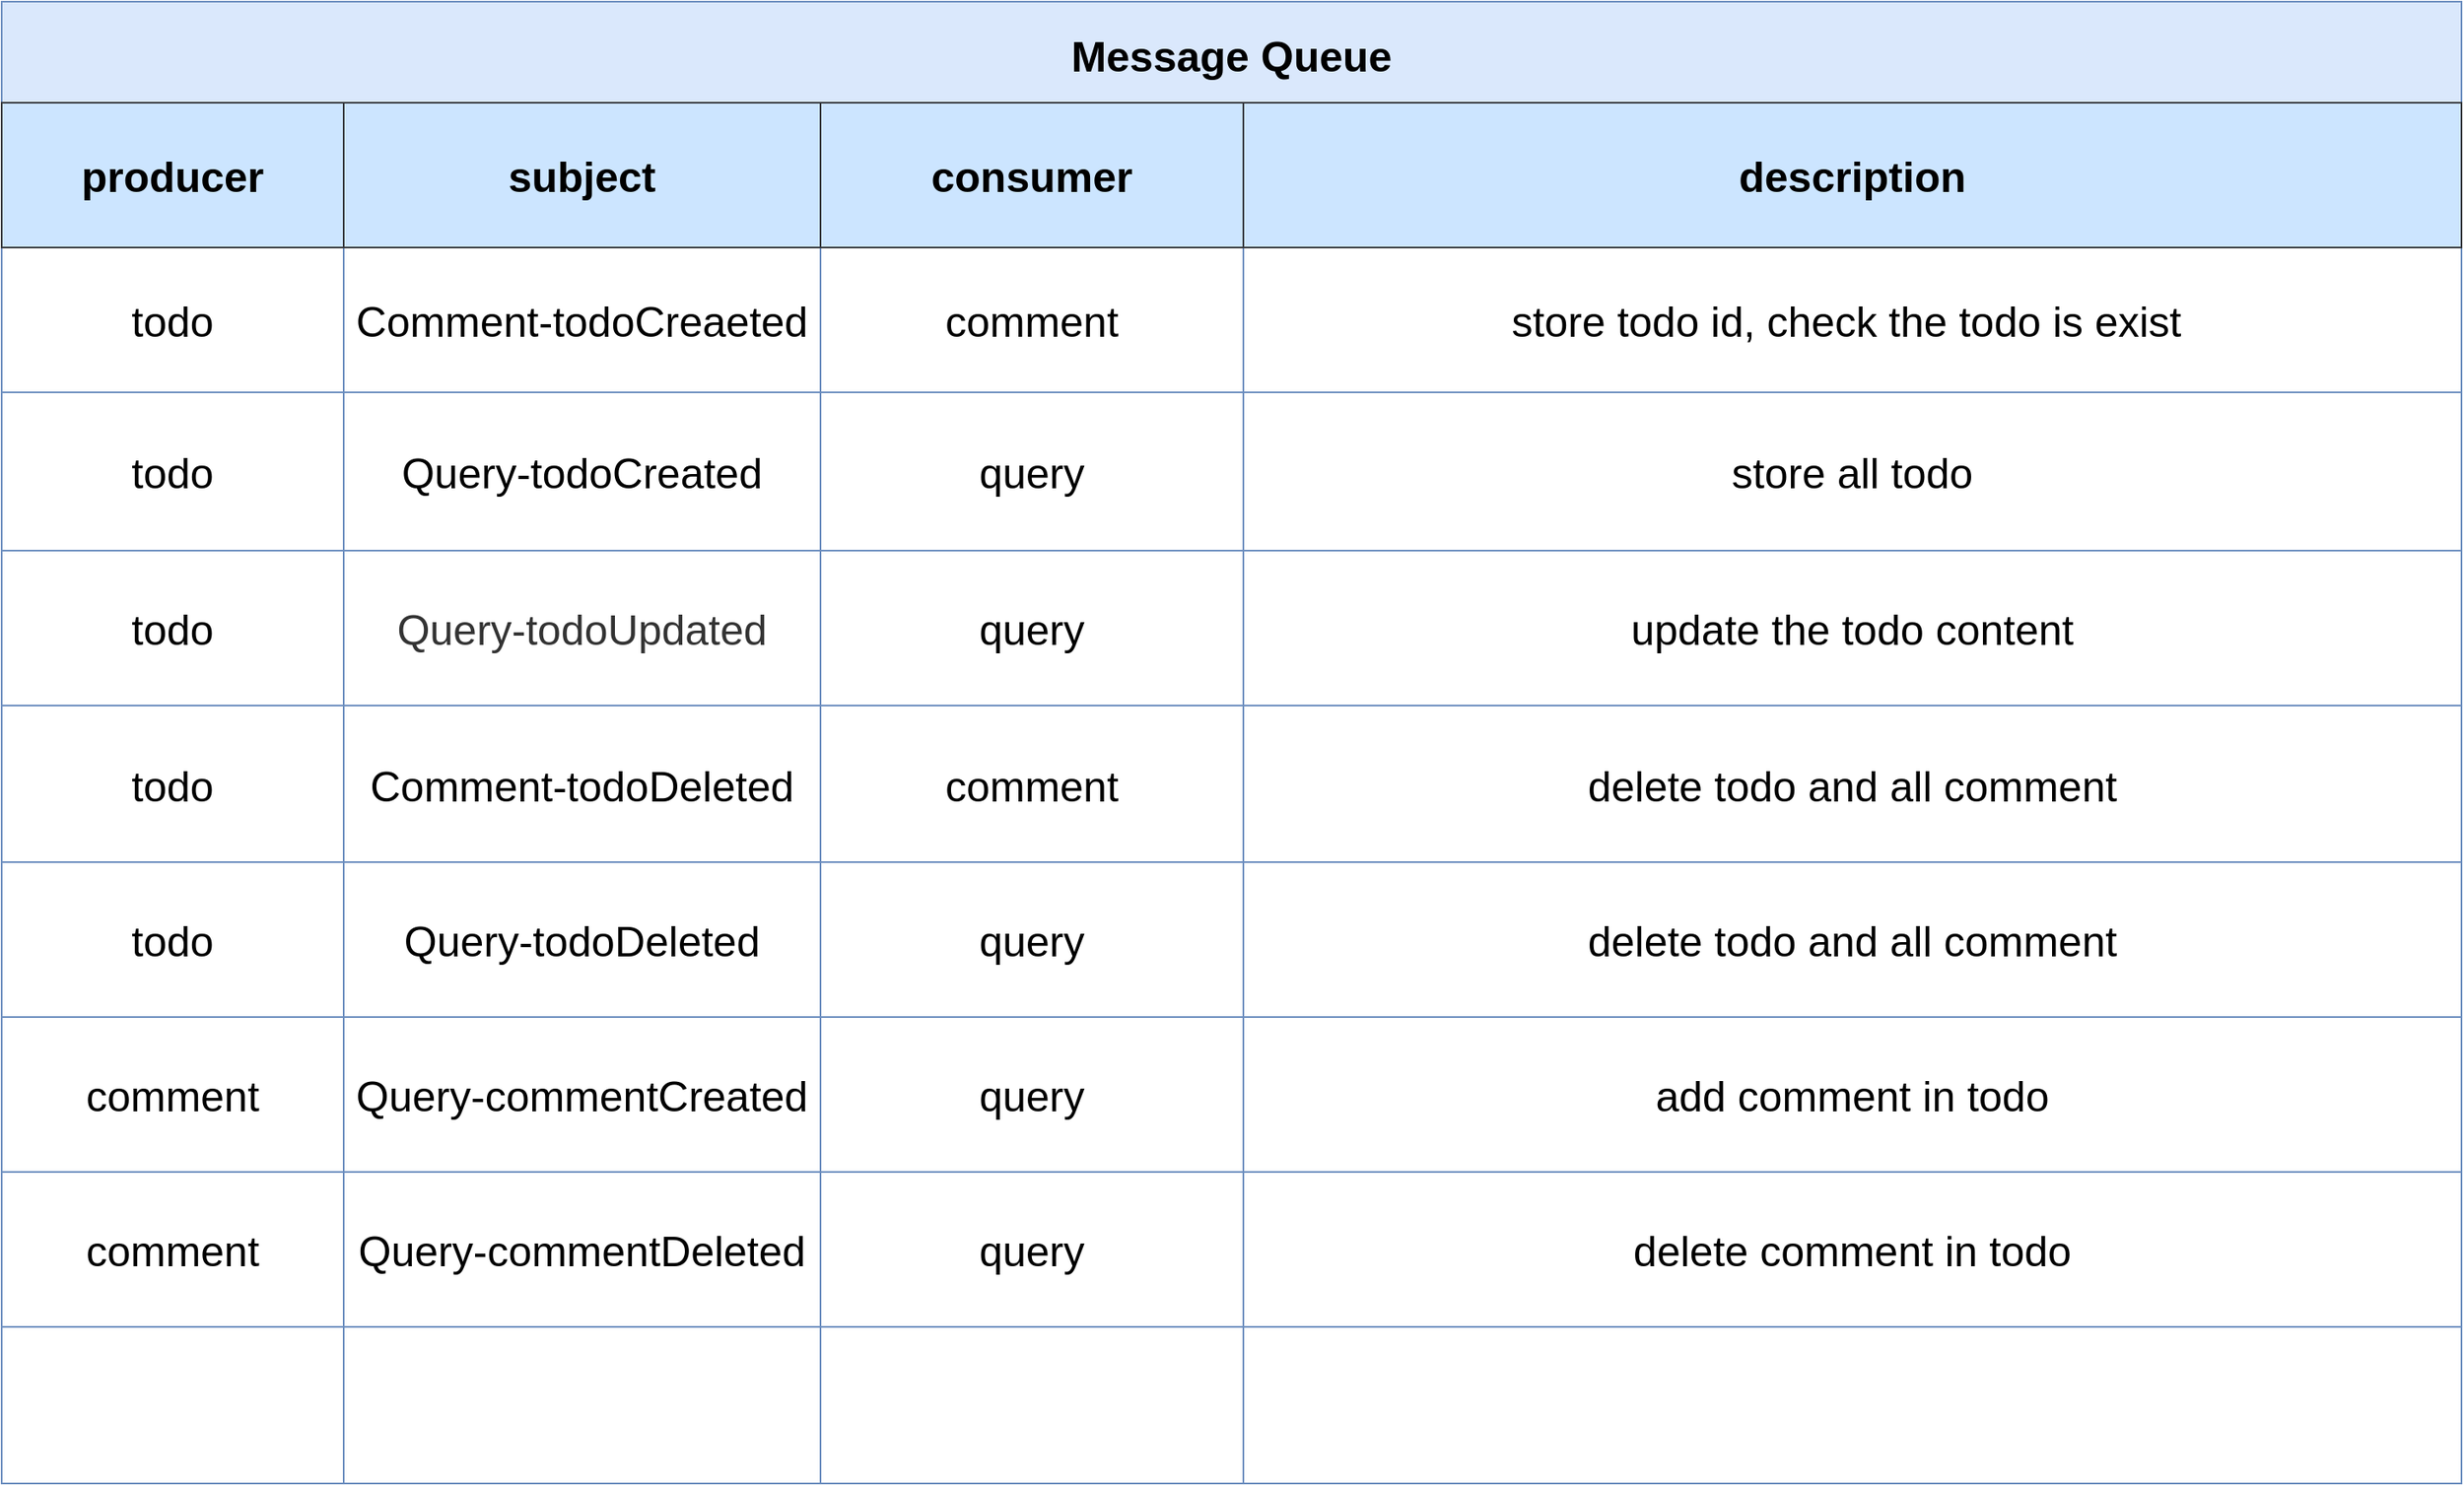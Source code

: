 <mxfile>
    <diagram id="_jyA74UNMsJ7Md-XdbSS" name="第3頁">
        <mxGraphModel dx="1493" dy="1123" grid="1" gridSize="10" guides="1" tooltips="1" connect="1" arrows="1" fold="1" page="1" pageScale="1" pageWidth="827" pageHeight="1169" background="#ffffff" math="0" shadow="0">
            <root>
                <mxCell id="CLgSFcVppMuLd8jpVAgE-0"/>
                <mxCell id="CLgSFcVppMuLd8jpVAgE-1" parent="CLgSFcVppMuLd8jpVAgE-0"/>
                <mxCell id="ASx-Sw1Rj-6cgDWwaIsj-12" value="Message Queue" style="shape=table;startSize=60;container=1;collapsible=0;childLayout=tableLayout;fontStyle=1;align=center;pointerEvents=1;fontSize=25;fillColor=#dae8fc;strokeColor=#6c8ebf;gradientColor=none;swimlaneFillColor=default;" parent="CLgSFcVppMuLd8jpVAgE-1" vertex="1">
                    <mxGeometry x="90" y="110" width="1460" height="880" as="geometry"/>
                </mxCell>
                <mxCell id="ASx-Sw1Rj-6cgDWwaIsj-299" style="shape=partialRectangle;html=1;whiteSpace=wrap;collapsible=0;dropTarget=0;pointerEvents=0;fillColor=none;top=0;left=0;bottom=0;right=0;points=[[0,0.5],[1,0.5]];portConstraint=eastwest;fontSize=25;" parent="ASx-Sw1Rj-6cgDWwaIsj-12" vertex="1">
                    <mxGeometry y="60" width="1460" height="86" as="geometry"/>
                </mxCell>
                <mxCell id="ASx-Sw1Rj-6cgDWwaIsj-300" value="producer" style="shape=partialRectangle;html=1;whiteSpace=wrap;connectable=0;fillColor=#cce5ff;top=1;left=1;bottom=1;right=1;overflow=hidden;pointerEvents=1;fontSize=25;strokeColor=#36393d;noLabel=0;fontStyle=1" parent="ASx-Sw1Rj-6cgDWwaIsj-299" vertex="1">
                    <mxGeometry width="203" height="86" as="geometry">
                        <mxRectangle width="203" height="86" as="alternateBounds"/>
                    </mxGeometry>
                </mxCell>
                <mxCell id="ASx-Sw1Rj-6cgDWwaIsj-301" value="subject" style="shape=partialRectangle;html=1;whiteSpace=wrap;connectable=0;fillColor=#cce5ff;top=1;left=1;bottom=1;right=1;overflow=hidden;pointerEvents=1;fontSize=25;strokeColor=#36393d;noLabel=0;fontStyle=1" parent="ASx-Sw1Rj-6cgDWwaIsj-299" vertex="1">
                    <mxGeometry x="203" width="283" height="86" as="geometry">
                        <mxRectangle width="283" height="86" as="alternateBounds"/>
                    </mxGeometry>
                </mxCell>
                <mxCell id="ASx-Sw1Rj-6cgDWwaIsj-302" value="consumer" style="shape=partialRectangle;html=1;whiteSpace=wrap;connectable=0;fillColor=#cce5ff;top=1;left=1;bottom=1;right=1;overflow=hidden;pointerEvents=1;fontSize=25;strokeColor=#36393d;noLabel=0;fontStyle=1" parent="ASx-Sw1Rj-6cgDWwaIsj-299" vertex="1">
                    <mxGeometry x="486" width="251" height="86" as="geometry">
                        <mxRectangle width="251" height="86" as="alternateBounds"/>
                    </mxGeometry>
                </mxCell>
                <mxCell id="ASx-Sw1Rj-6cgDWwaIsj-303" value="description" style="shape=partialRectangle;html=1;whiteSpace=wrap;connectable=0;fillColor=#cce5ff;top=1;left=1;bottom=1;right=1;overflow=hidden;pointerEvents=1;fontSize=25;strokeColor=#36393d;noLabel=0;fontStyle=1" parent="ASx-Sw1Rj-6cgDWwaIsj-299" vertex="1">
                    <mxGeometry x="737" width="723" height="86" as="geometry">
                        <mxRectangle width="723" height="86" as="alternateBounds"/>
                    </mxGeometry>
                </mxCell>
                <mxCell id="ASx-Sw1Rj-6cgDWwaIsj-13" value="" style="shape=partialRectangle;html=1;whiteSpace=wrap;collapsible=0;dropTarget=0;pointerEvents=0;fillColor=none;top=0;left=0;bottom=0;right=0;points=[[0,0.5],[1,0.5]];portConstraint=eastwest;fontSize=25;" parent="ASx-Sw1Rj-6cgDWwaIsj-12" vertex="1">
                    <mxGeometry y="146" width="1460" height="86" as="geometry"/>
                </mxCell>
                <mxCell id="ASx-Sw1Rj-6cgDWwaIsj-14" value="todo" style="shape=partialRectangle;html=1;whiteSpace=wrap;connectable=0;fillColor=none;top=0;left=0;bottom=0;right=0;overflow=hidden;pointerEvents=1;fontSize=25;" parent="ASx-Sw1Rj-6cgDWwaIsj-13" vertex="1">
                    <mxGeometry width="203" height="86" as="geometry">
                        <mxRectangle width="203" height="86" as="alternateBounds"/>
                    </mxGeometry>
                </mxCell>
                <mxCell id="ASx-Sw1Rj-6cgDWwaIsj-15" value="Comment-todoCreaeted" style="shape=partialRectangle;html=1;whiteSpace=wrap;connectable=0;fillColor=none;top=0;left=0;bottom=0;right=0;overflow=hidden;pointerEvents=1;fontSize=25;" parent="ASx-Sw1Rj-6cgDWwaIsj-13" vertex="1">
                    <mxGeometry x="203" width="283" height="86" as="geometry">
                        <mxRectangle width="283" height="86" as="alternateBounds"/>
                    </mxGeometry>
                </mxCell>
                <mxCell id="ASx-Sw1Rj-6cgDWwaIsj-16" value="comment" style="shape=partialRectangle;html=1;whiteSpace=wrap;connectable=0;fillColor=none;top=0;left=0;bottom=0;right=0;overflow=hidden;pointerEvents=1;fontSize=25;" parent="ASx-Sw1Rj-6cgDWwaIsj-13" vertex="1">
                    <mxGeometry x="486" width="251" height="86" as="geometry">
                        <mxRectangle width="251" height="86" as="alternateBounds"/>
                    </mxGeometry>
                </mxCell>
                <mxCell id="ASx-Sw1Rj-6cgDWwaIsj-232" value="store todo id, check the todo is exist&amp;nbsp;" style="shape=partialRectangle;html=1;whiteSpace=wrap;connectable=0;fillColor=none;top=0;left=0;bottom=0;right=0;overflow=hidden;pointerEvents=1;fontSize=25;" parent="ASx-Sw1Rj-6cgDWwaIsj-13" vertex="1">
                    <mxGeometry x="737" width="723" height="86" as="geometry">
                        <mxRectangle width="723" height="86" as="alternateBounds"/>
                    </mxGeometry>
                </mxCell>
                <mxCell id="ASx-Sw1Rj-6cgDWwaIsj-17" value="" style="shape=partialRectangle;html=1;whiteSpace=wrap;collapsible=0;dropTarget=0;pointerEvents=0;fillColor=none;top=0;left=0;bottom=0;right=0;points=[[0,0.5],[1,0.5]];portConstraint=eastwest;fontSize=25;" parent="ASx-Sw1Rj-6cgDWwaIsj-12" vertex="1">
                    <mxGeometry y="232" width="1460" height="94" as="geometry"/>
                </mxCell>
                <mxCell id="ASx-Sw1Rj-6cgDWwaIsj-18" value="&lt;span&gt;todo&lt;/span&gt;" style="shape=partialRectangle;html=1;whiteSpace=wrap;connectable=0;fillColor=none;top=0;left=0;bottom=0;right=0;overflow=hidden;pointerEvents=1;fontSize=25;" parent="ASx-Sw1Rj-6cgDWwaIsj-17" vertex="1">
                    <mxGeometry width="203" height="94" as="geometry">
                        <mxRectangle width="203" height="94" as="alternateBounds"/>
                    </mxGeometry>
                </mxCell>
                <mxCell id="ASx-Sw1Rj-6cgDWwaIsj-19" value="&lt;span&gt;Query-todoCreated&lt;/span&gt;" style="shape=partialRectangle;html=1;whiteSpace=wrap;connectable=0;fillColor=none;top=0;left=0;bottom=0;right=0;overflow=hidden;pointerEvents=1;fontSize=25;" parent="ASx-Sw1Rj-6cgDWwaIsj-17" vertex="1">
                    <mxGeometry x="203" width="283" height="94" as="geometry">
                        <mxRectangle width="283" height="94" as="alternateBounds"/>
                    </mxGeometry>
                </mxCell>
                <mxCell id="ASx-Sw1Rj-6cgDWwaIsj-20" value="query" style="shape=partialRectangle;html=1;whiteSpace=wrap;connectable=0;fillColor=none;top=0;left=0;bottom=0;right=0;overflow=hidden;pointerEvents=1;fontSize=25;" parent="ASx-Sw1Rj-6cgDWwaIsj-17" vertex="1">
                    <mxGeometry x="486" width="251" height="94" as="geometry">
                        <mxRectangle width="251" height="94" as="alternateBounds"/>
                    </mxGeometry>
                </mxCell>
                <mxCell id="ASx-Sw1Rj-6cgDWwaIsj-233" value="store all todo" style="shape=partialRectangle;html=1;whiteSpace=wrap;connectable=0;fillColor=none;top=0;left=0;bottom=0;right=0;overflow=hidden;pointerEvents=1;fontSize=25;" parent="ASx-Sw1Rj-6cgDWwaIsj-17" vertex="1">
                    <mxGeometry x="737" width="723" height="94" as="geometry">
                        <mxRectangle width="723" height="94" as="alternateBounds"/>
                    </mxGeometry>
                </mxCell>
                <mxCell id="ASx-Sw1Rj-6cgDWwaIsj-21" value="" style="shape=partialRectangle;html=1;whiteSpace=wrap;collapsible=0;dropTarget=0;pointerEvents=0;fillColor=none;top=0;left=0;bottom=0;right=0;points=[[0,0.5],[1,0.5]];portConstraint=eastwest;fontSize=25;" parent="ASx-Sw1Rj-6cgDWwaIsj-12" vertex="1">
                    <mxGeometry y="326" width="1460" height="92" as="geometry"/>
                </mxCell>
                <mxCell id="ASx-Sw1Rj-6cgDWwaIsj-22" value="&lt;span&gt;todo&lt;/span&gt;" style="shape=partialRectangle;html=1;whiteSpace=wrap;connectable=0;fillColor=none;top=0;left=0;bottom=0;right=0;overflow=hidden;pointerEvents=1;fontSize=25;" parent="ASx-Sw1Rj-6cgDWwaIsj-21" vertex="1">
                    <mxGeometry width="203" height="92" as="geometry">
                        <mxRectangle width="203" height="92" as="alternateBounds"/>
                    </mxGeometry>
                </mxCell>
                <mxCell id="ASx-Sw1Rj-6cgDWwaIsj-23" value="&lt;span style=&quot;color: rgb(51 , 51 , 51)&quot;&gt;&lt;font style=&quot;font-size: 25px&quot;&gt;Query-todoUpdated&lt;/font&gt;&lt;/span&gt;" style="shape=partialRectangle;html=1;whiteSpace=wrap;connectable=0;fillColor=none;top=0;left=0;bottom=0;right=0;overflow=hidden;pointerEvents=1;fontSize=25;" parent="ASx-Sw1Rj-6cgDWwaIsj-21" vertex="1">
                    <mxGeometry x="203" width="283" height="92" as="geometry">
                        <mxRectangle width="283" height="92" as="alternateBounds"/>
                    </mxGeometry>
                </mxCell>
                <mxCell id="ASx-Sw1Rj-6cgDWwaIsj-24" value="query" style="shape=partialRectangle;html=1;whiteSpace=wrap;connectable=0;fillColor=none;top=0;left=0;bottom=0;right=0;overflow=hidden;pointerEvents=1;fontSize=25;" parent="ASx-Sw1Rj-6cgDWwaIsj-21" vertex="1">
                    <mxGeometry x="486" width="251" height="92" as="geometry">
                        <mxRectangle width="251" height="92" as="alternateBounds"/>
                    </mxGeometry>
                </mxCell>
                <mxCell id="ASx-Sw1Rj-6cgDWwaIsj-234" value="update the todo content" style="shape=partialRectangle;html=1;whiteSpace=wrap;connectable=0;fillColor=none;top=0;left=0;bottom=0;right=0;overflow=hidden;pointerEvents=1;fontSize=25;" parent="ASx-Sw1Rj-6cgDWwaIsj-21" vertex="1">
                    <mxGeometry x="737" width="723" height="92" as="geometry">
                        <mxRectangle width="723" height="92" as="alternateBounds"/>
                    </mxGeometry>
                </mxCell>
                <mxCell id="9jHN7eZmZL9FeWSoARdx-21" style="shape=partialRectangle;html=1;whiteSpace=wrap;collapsible=0;dropTarget=0;pointerEvents=0;fillColor=none;top=0;left=0;bottom=0;right=0;points=[[0,0.5],[1,0.5]];portConstraint=eastwest;fontSize=25;" parent="ASx-Sw1Rj-6cgDWwaIsj-12" vertex="1">
                    <mxGeometry y="418" width="1460" height="93" as="geometry"/>
                </mxCell>
                <mxCell id="9jHN7eZmZL9FeWSoARdx-22" value="&lt;span&gt;todo&lt;/span&gt;" style="shape=partialRectangle;html=1;whiteSpace=wrap;connectable=0;fillColor=none;top=0;left=0;bottom=0;right=0;overflow=hidden;pointerEvents=1;fontSize=25;" parent="9jHN7eZmZL9FeWSoARdx-21" vertex="1">
                    <mxGeometry width="203" height="93" as="geometry">
                        <mxRectangle width="203" height="93" as="alternateBounds"/>
                    </mxGeometry>
                </mxCell>
                <mxCell id="9jHN7eZmZL9FeWSoARdx-23" value="Comment-todoDeleted" style="shape=partialRectangle;html=1;whiteSpace=wrap;connectable=0;fillColor=none;top=0;left=0;bottom=0;right=0;overflow=hidden;pointerEvents=1;fontSize=25;" parent="9jHN7eZmZL9FeWSoARdx-21" vertex="1">
                    <mxGeometry x="203" width="283" height="93" as="geometry">
                        <mxRectangle width="283" height="93" as="alternateBounds"/>
                    </mxGeometry>
                </mxCell>
                <mxCell id="9jHN7eZmZL9FeWSoARdx-24" value="comment" style="shape=partialRectangle;html=1;whiteSpace=wrap;connectable=0;fillColor=none;top=0;left=0;bottom=0;right=0;overflow=hidden;pointerEvents=1;fontSize=25;" parent="9jHN7eZmZL9FeWSoARdx-21" vertex="1">
                    <mxGeometry x="486" width="251" height="93" as="geometry">
                        <mxRectangle width="251" height="93" as="alternateBounds"/>
                    </mxGeometry>
                </mxCell>
                <mxCell id="9jHN7eZmZL9FeWSoARdx-25" value="delete todo and all comment" style="shape=partialRectangle;html=1;whiteSpace=wrap;connectable=0;fillColor=none;top=0;left=0;bottom=0;right=0;overflow=hidden;pointerEvents=1;fontSize=25;" parent="9jHN7eZmZL9FeWSoARdx-21" vertex="1">
                    <mxGeometry x="737" width="723" height="93" as="geometry">
                        <mxRectangle width="723" height="93" as="alternateBounds"/>
                    </mxGeometry>
                </mxCell>
                <mxCell id="9jHN7eZmZL9FeWSoARdx-26" style="shape=partialRectangle;html=1;whiteSpace=wrap;collapsible=0;dropTarget=0;pointerEvents=0;fillColor=none;top=0;left=0;bottom=0;right=0;points=[[0,0.5],[1,0.5]];portConstraint=eastwest;fontSize=25;" parent="ASx-Sw1Rj-6cgDWwaIsj-12" vertex="1">
                    <mxGeometry y="511" width="1460" height="92" as="geometry"/>
                </mxCell>
                <mxCell id="9jHN7eZmZL9FeWSoARdx-27" value="&lt;span&gt;todo&lt;/span&gt;" style="shape=partialRectangle;html=1;whiteSpace=wrap;connectable=0;fillColor=none;top=0;left=0;bottom=0;right=0;overflow=hidden;pointerEvents=1;fontSize=25;" parent="9jHN7eZmZL9FeWSoARdx-26" vertex="1">
                    <mxGeometry width="203" height="92" as="geometry">
                        <mxRectangle width="203" height="92" as="alternateBounds"/>
                    </mxGeometry>
                </mxCell>
                <mxCell id="9jHN7eZmZL9FeWSoARdx-28" value="&lt;span&gt;Query-todoDeleted&lt;/span&gt;" style="shape=partialRectangle;html=1;whiteSpace=wrap;connectable=0;fillColor=none;top=0;left=0;bottom=0;right=0;overflow=hidden;pointerEvents=1;fontSize=25;" parent="9jHN7eZmZL9FeWSoARdx-26" vertex="1">
                    <mxGeometry x="203" width="283" height="92" as="geometry">
                        <mxRectangle width="283" height="92" as="alternateBounds"/>
                    </mxGeometry>
                </mxCell>
                <mxCell id="9jHN7eZmZL9FeWSoARdx-29" value="query" style="shape=partialRectangle;html=1;whiteSpace=wrap;connectable=0;fillColor=none;top=0;left=0;bottom=0;right=0;overflow=hidden;pointerEvents=1;fontSize=25;" parent="9jHN7eZmZL9FeWSoARdx-26" vertex="1">
                    <mxGeometry x="486" width="251" height="92" as="geometry">
                        <mxRectangle width="251" height="92" as="alternateBounds"/>
                    </mxGeometry>
                </mxCell>
                <mxCell id="9jHN7eZmZL9FeWSoARdx-30" value="delete todo and all comment" style="shape=partialRectangle;html=1;whiteSpace=wrap;connectable=0;fillColor=none;top=0;left=0;bottom=0;right=0;overflow=hidden;pointerEvents=1;fontSize=25;" parent="9jHN7eZmZL9FeWSoARdx-26" vertex="1">
                    <mxGeometry x="737" width="723" height="92" as="geometry">
                        <mxRectangle width="723" height="92" as="alternateBounds"/>
                    </mxGeometry>
                </mxCell>
                <mxCell id="9jHN7eZmZL9FeWSoARdx-31" style="shape=partialRectangle;html=1;whiteSpace=wrap;collapsible=0;dropTarget=0;pointerEvents=0;fillColor=none;top=0;left=0;bottom=0;right=0;points=[[0,0.5],[1,0.5]];portConstraint=eastwest;fontSize=25;" parent="ASx-Sw1Rj-6cgDWwaIsj-12" vertex="1">
                    <mxGeometry y="603" width="1460" height="92" as="geometry"/>
                </mxCell>
                <mxCell id="9jHN7eZmZL9FeWSoARdx-32" value="comment" style="shape=partialRectangle;html=1;whiteSpace=wrap;connectable=0;fillColor=none;top=0;left=0;bottom=0;right=0;overflow=hidden;pointerEvents=1;fontSize=25;" parent="9jHN7eZmZL9FeWSoARdx-31" vertex="1">
                    <mxGeometry width="203" height="92" as="geometry">
                        <mxRectangle width="203" height="92" as="alternateBounds"/>
                    </mxGeometry>
                </mxCell>
                <mxCell id="9jHN7eZmZL9FeWSoARdx-33" value="Query-commentCreated" style="shape=partialRectangle;html=1;whiteSpace=wrap;connectable=0;fillColor=none;top=0;left=0;bottom=0;right=0;overflow=hidden;pointerEvents=1;fontSize=25;" parent="9jHN7eZmZL9FeWSoARdx-31" vertex="1">
                    <mxGeometry x="203" width="283" height="92" as="geometry">
                        <mxRectangle width="283" height="92" as="alternateBounds"/>
                    </mxGeometry>
                </mxCell>
                <mxCell id="9jHN7eZmZL9FeWSoARdx-34" value="query" style="shape=partialRectangle;html=1;whiteSpace=wrap;connectable=0;fillColor=none;top=0;left=0;bottom=0;right=0;overflow=hidden;pointerEvents=1;fontSize=25;" parent="9jHN7eZmZL9FeWSoARdx-31" vertex="1">
                    <mxGeometry x="486" width="251" height="92" as="geometry">
                        <mxRectangle width="251" height="92" as="alternateBounds"/>
                    </mxGeometry>
                </mxCell>
                <mxCell id="9jHN7eZmZL9FeWSoARdx-35" value="add comment in todo" style="shape=partialRectangle;html=1;whiteSpace=wrap;connectable=0;fillColor=none;top=0;left=0;bottom=0;right=0;overflow=hidden;pointerEvents=1;fontSize=25;" parent="9jHN7eZmZL9FeWSoARdx-31" vertex="1">
                    <mxGeometry x="737" width="723" height="92" as="geometry">
                        <mxRectangle width="723" height="92" as="alternateBounds"/>
                    </mxGeometry>
                </mxCell>
                <mxCell id="9jHN7eZmZL9FeWSoARdx-36" style="shape=partialRectangle;html=1;whiteSpace=wrap;collapsible=0;dropTarget=0;pointerEvents=0;fillColor=none;top=0;left=0;bottom=0;right=0;points=[[0,0.5],[1,0.5]];portConstraint=eastwest;fontSize=25;" parent="ASx-Sw1Rj-6cgDWwaIsj-12" vertex="1">
                    <mxGeometry y="695" width="1460" height="92" as="geometry"/>
                </mxCell>
                <mxCell id="9jHN7eZmZL9FeWSoARdx-37" value="&lt;span&gt;comment&lt;/span&gt;" style="shape=partialRectangle;html=1;whiteSpace=wrap;connectable=0;fillColor=none;top=0;left=0;bottom=0;right=0;overflow=hidden;pointerEvents=1;fontSize=25;" parent="9jHN7eZmZL9FeWSoARdx-36" vertex="1">
                    <mxGeometry width="203" height="92" as="geometry">
                        <mxRectangle width="203" height="92" as="alternateBounds"/>
                    </mxGeometry>
                </mxCell>
                <mxCell id="9jHN7eZmZL9FeWSoARdx-38" value="&lt;span&gt;Query-commentDeleted&lt;/span&gt;" style="shape=partialRectangle;html=1;whiteSpace=wrap;connectable=0;fillColor=none;top=0;left=0;bottom=0;right=0;overflow=hidden;pointerEvents=1;fontSize=25;" parent="9jHN7eZmZL9FeWSoARdx-36" vertex="1">
                    <mxGeometry x="203" width="283" height="92" as="geometry">
                        <mxRectangle width="283" height="92" as="alternateBounds"/>
                    </mxGeometry>
                </mxCell>
                <mxCell id="9jHN7eZmZL9FeWSoARdx-39" value="query" style="shape=partialRectangle;html=1;whiteSpace=wrap;connectable=0;fillColor=none;top=0;left=0;bottom=0;right=0;overflow=hidden;pointerEvents=1;fontSize=25;" parent="9jHN7eZmZL9FeWSoARdx-36" vertex="1">
                    <mxGeometry x="486" width="251" height="92" as="geometry">
                        <mxRectangle width="251" height="92" as="alternateBounds"/>
                    </mxGeometry>
                </mxCell>
                <mxCell id="9jHN7eZmZL9FeWSoARdx-40" value="delete comment in todo" style="shape=partialRectangle;html=1;whiteSpace=wrap;connectable=0;fillColor=none;top=0;left=0;bottom=0;right=0;overflow=hidden;pointerEvents=1;fontSize=25;" parent="9jHN7eZmZL9FeWSoARdx-36" vertex="1">
                    <mxGeometry x="737" width="723" height="92" as="geometry">
                        <mxRectangle width="723" height="92" as="alternateBounds"/>
                    </mxGeometry>
                </mxCell>
                <mxCell id="9jHN7eZmZL9FeWSoARdx-41" style="shape=partialRectangle;html=1;whiteSpace=wrap;collapsible=0;dropTarget=0;pointerEvents=0;fillColor=none;top=0;left=0;bottom=0;right=0;points=[[0,0.5],[1,0.5]];portConstraint=eastwest;fontSize=25;" parent="ASx-Sw1Rj-6cgDWwaIsj-12" vertex="1">
                    <mxGeometry y="787" width="1460" height="93" as="geometry"/>
                </mxCell>
                <mxCell id="9jHN7eZmZL9FeWSoARdx-42" style="shape=partialRectangle;html=1;whiteSpace=wrap;connectable=0;fillColor=none;top=0;left=0;bottom=0;right=0;overflow=hidden;pointerEvents=1;fontSize=25;" parent="9jHN7eZmZL9FeWSoARdx-41" vertex="1">
                    <mxGeometry width="203" height="93" as="geometry">
                        <mxRectangle width="203" height="93" as="alternateBounds"/>
                    </mxGeometry>
                </mxCell>
                <mxCell id="9jHN7eZmZL9FeWSoARdx-43" style="shape=partialRectangle;html=1;whiteSpace=wrap;connectable=0;fillColor=none;top=0;left=0;bottom=0;right=0;overflow=hidden;pointerEvents=1;fontSize=25;" parent="9jHN7eZmZL9FeWSoARdx-41" vertex="1">
                    <mxGeometry x="203" width="283" height="93" as="geometry">
                        <mxRectangle width="283" height="93" as="alternateBounds"/>
                    </mxGeometry>
                </mxCell>
                <mxCell id="9jHN7eZmZL9FeWSoARdx-44" style="shape=partialRectangle;html=1;whiteSpace=wrap;connectable=0;fillColor=none;top=0;left=0;bottom=0;right=0;overflow=hidden;pointerEvents=1;fontSize=25;" parent="9jHN7eZmZL9FeWSoARdx-41" vertex="1">
                    <mxGeometry x="486" width="251" height="93" as="geometry">
                        <mxRectangle width="251" height="93" as="alternateBounds"/>
                    </mxGeometry>
                </mxCell>
                <mxCell id="9jHN7eZmZL9FeWSoARdx-45" style="shape=partialRectangle;html=1;whiteSpace=wrap;connectable=0;fillColor=none;top=0;left=0;bottom=0;right=0;overflow=hidden;pointerEvents=1;fontSize=25;" parent="9jHN7eZmZL9FeWSoARdx-41" vertex="1">
                    <mxGeometry x="737" width="723" height="93" as="geometry">
                        <mxRectangle width="723" height="93" as="alternateBounds"/>
                    </mxGeometry>
                </mxCell>
            </root>
        </mxGraphModel>
    </diagram>
</mxfile>